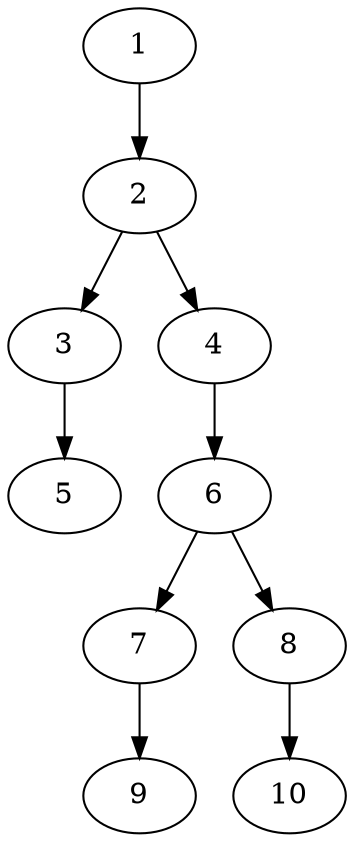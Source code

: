 // DAG (tier=1-easy, mode=data, n=10, ccr=0.312, fat=0.383, density=0.201, regular=0.676, jump=0.050, mindata=1048576, maxdata=8388608)
// DAG automatically generated by daggen at Sun Aug 24 16:33:33 2025
// /home/ermia/Project/Environments/daggen/bin/daggen --dot --ccr 0.312 --fat 0.383 --regular 0.676 --density 0.201 --jump 0.050 --mindata 1048576 --maxdata 8388608 -n 10 
digraph G {
  1 [size="454254373698254405632", alpha="0.05", expect_size="227127186849127202816"]
  1 -> 2 [size ="472740414881792"]
  2 [size="994306960083797", alpha="0.08", expect_size="497153480041898"]
  2 -> 3 [size ="33086314119168"]
  2 -> 4 [size ="33086314119168"]
  3 [size="1737417376216907776", alpha="0.19", expect_size="868708688108453888"]
  3 -> 5 [size ="11561817079808"]
  4 [size="3094411940198225", alpha="0.13", expect_size="1547205970099112"]
  4 -> 6 [size ="264854870949888"]
  5 [size="553857468793082432", alpha="0.03", expect_size="276928734396541216"]
  6 [size="333598601255262", alpha="0.12", expect_size="166799300627631"]
  6 -> 7 [size ="23115648204800"]
  6 -> 8 [size ="23115648204800"]
  7 [size="423567458210567684096", alpha="0.17", expect_size="211783729105283842048"]
  7 -> 9 [size ="451202722562048"]
  8 [size="681737306201358080", alpha="0.16", expect_size="340868653100679040"]
  8 -> 10 [size ="481216490897408"]
  9 [size="154699751525303584", alpha="0.19", expect_size="77349875762651792"]
  10 [size="259734822706338240", alpha="0.09", expect_size="129867411353169120"]
}